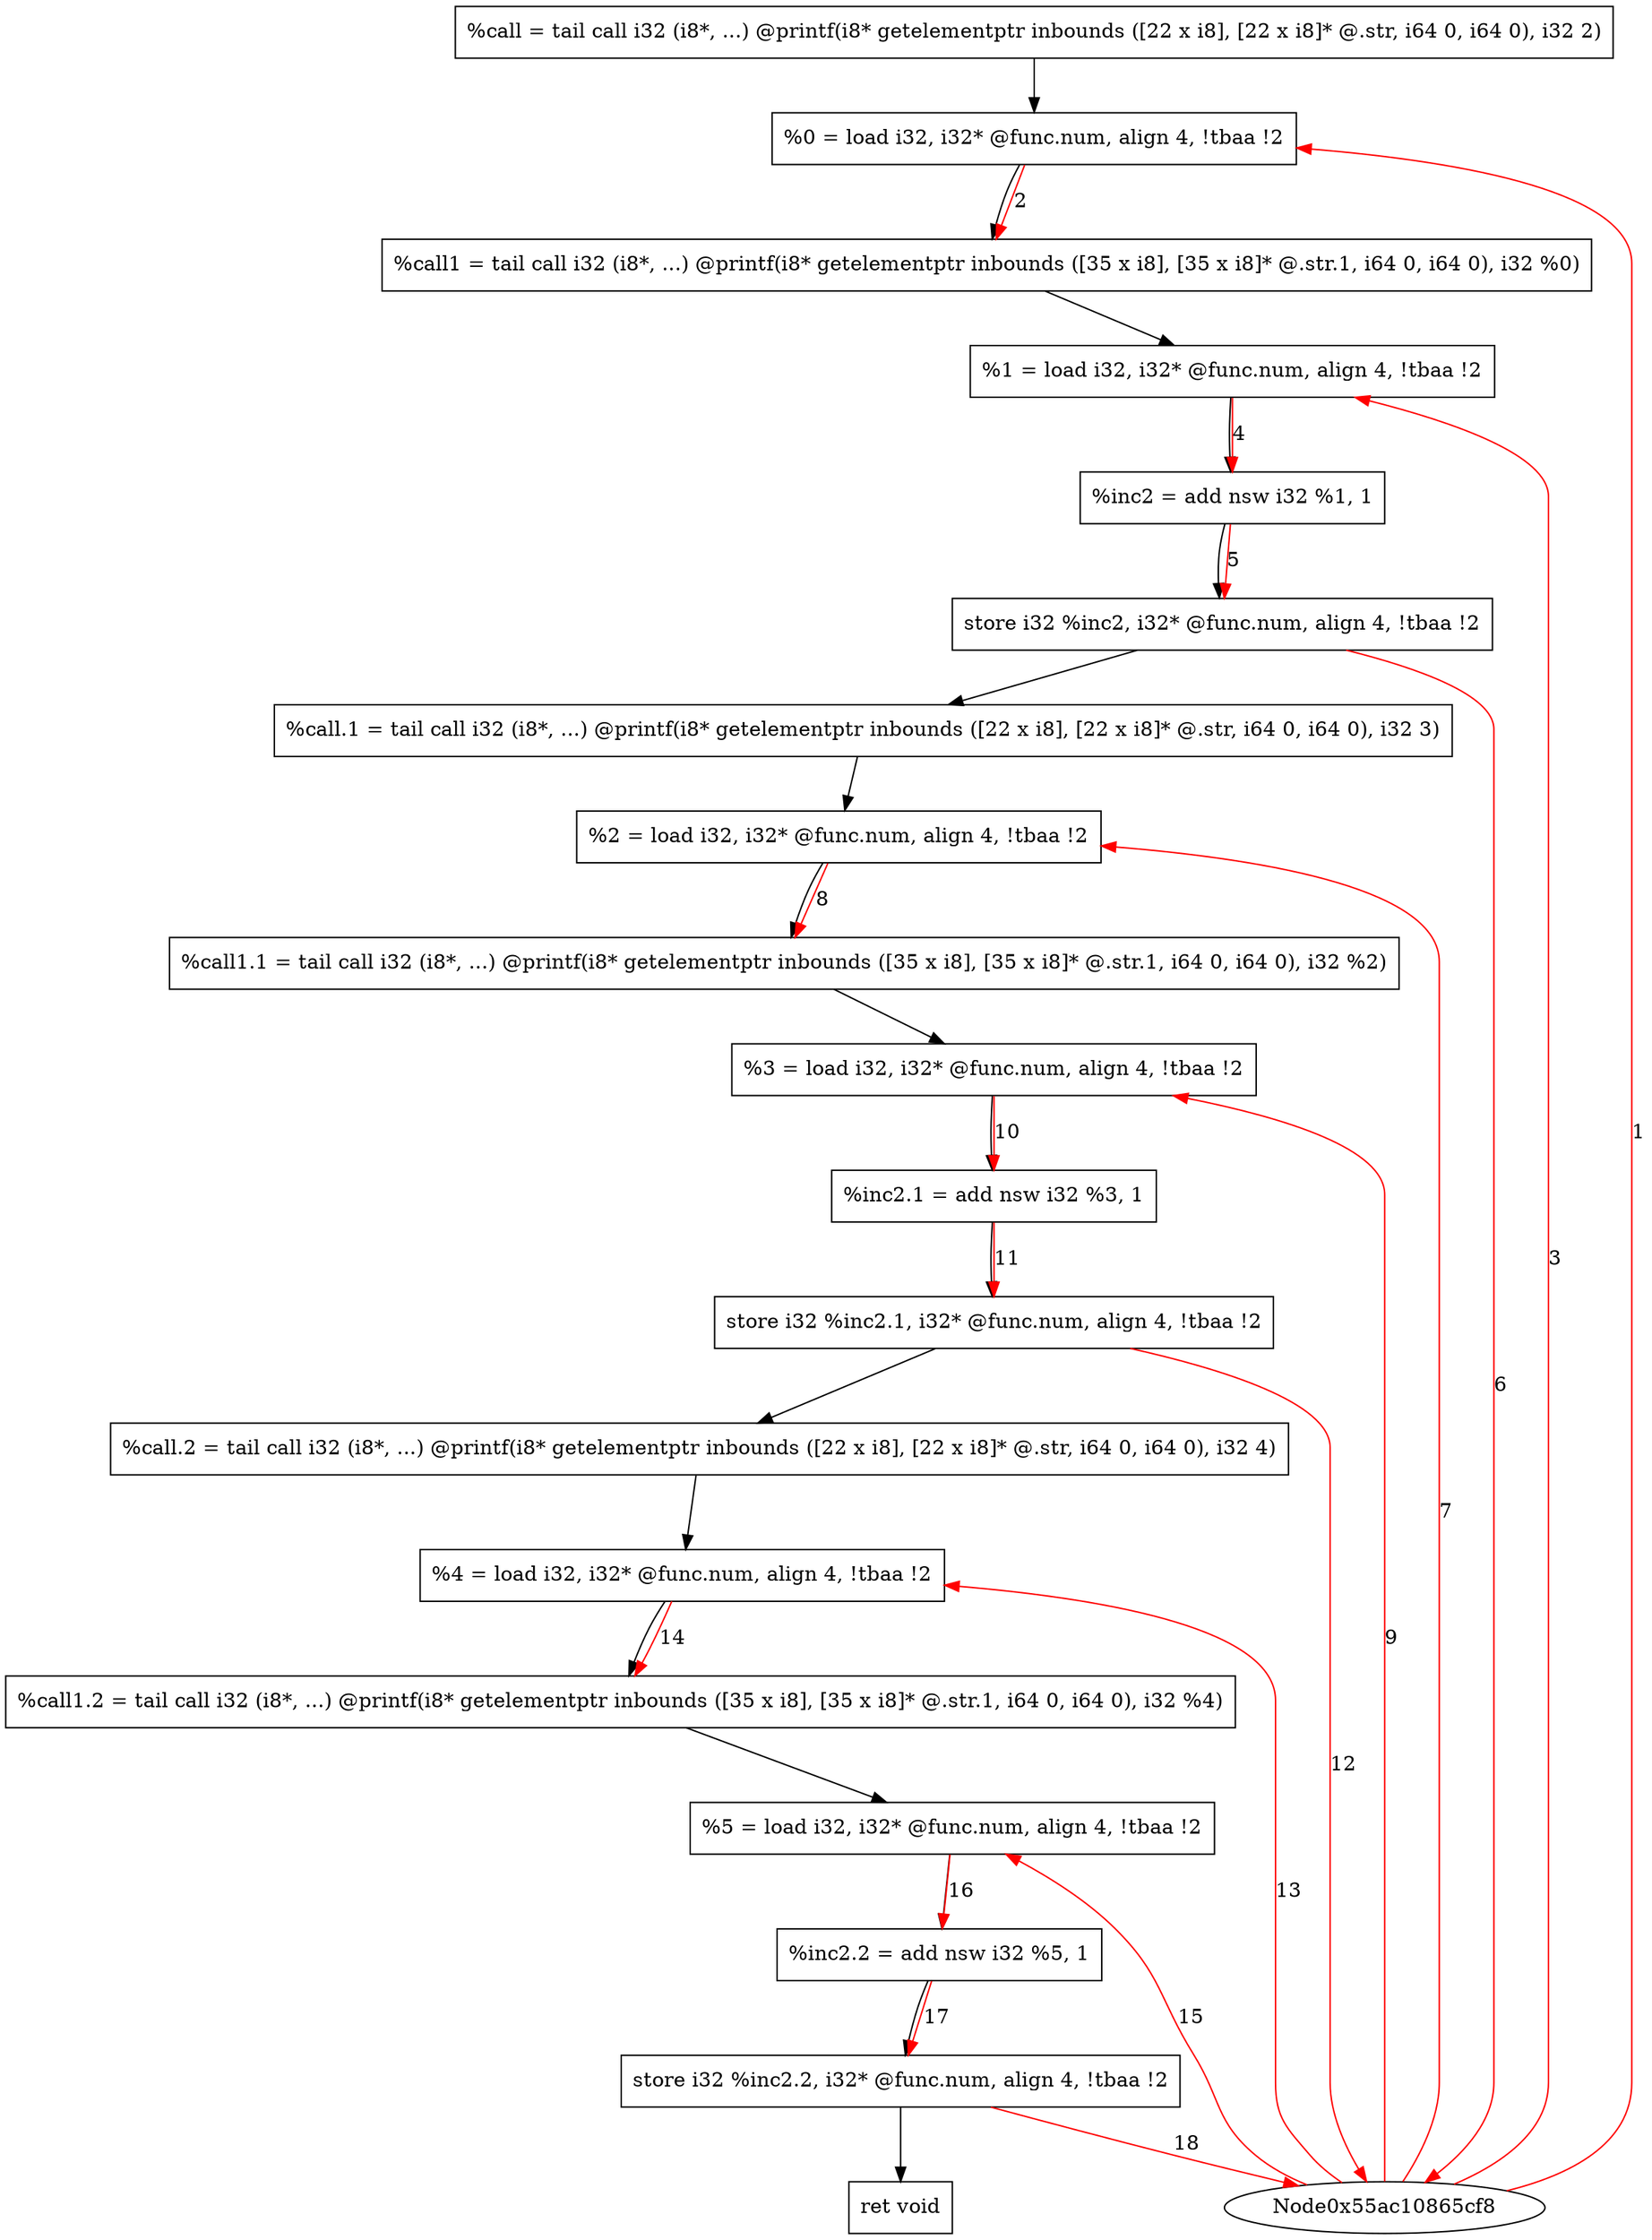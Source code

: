 digraph "CDFG for'func' function" {
	Node0x55ac10866498[shape=record, label="  %call = tail call i32 (i8*, ...) @printf(i8* getelementptr inbounds ([22 x i8], [22 x i8]* @.str, i64 0, i64 0), i32 2)"]
	Node0x55ac10866578[shape=record, label="  %0 = load i32, i32* @func.num, align 4, !tbaa !2"]
	Node0x55ac10867578[shape=record, label="  %call1 = tail call i32 (i8*, ...) @printf(i8* getelementptr inbounds ([35 x i8], [35 x i8]* @.str.1, i64 0, i64 0), i32 %0)"]
	Node0x55ac10867638[shape=record, label="  %1 = load i32, i32* @func.num, align 4, !tbaa !2"]
	Node0x55ac10867ce0[shape=record, label="  %inc2 = add nsw i32 %1, 1"]
	Node0x55ac10867d50[shape=record, label="  store i32 %inc2, i32* @func.num, align 4, !tbaa !2"]
	Node0x55ac10867e38[shape=record, label="  %call.1 = tail call i32 (i8*, ...) @printf(i8* getelementptr inbounds ([22 x i8], [22 x i8]* @.str, i64 0, i64 0), i32 3)"]
	Node0x55ac10867ef8[shape=record, label="  %2 = load i32, i32* @func.num, align 4, !tbaa !2"]
	Node0x55ac10867fb8[shape=record, label="  %call1.1 = tail call i32 (i8*, ...) @printf(i8* getelementptr inbounds ([35 x i8], [35 x i8]* @.str.1, i64 0, i64 0), i32 %2)"]
	Node0x55ac10868078[shape=record, label="  %3 = load i32, i32* @func.num, align 4, !tbaa !2"]
	Node0x55ac108680f0[shape=record, label="  %inc2.1 = add nsw i32 %3, 1"]
	Node0x55ac10868180[shape=record, label="  store i32 %inc2.1, i32* @func.num, align 4, !tbaa !2"]
	Node0x55ac10868268[shape=record, label="  %call.2 = tail call i32 (i8*, ...) @printf(i8* getelementptr inbounds ([22 x i8], [22 x i8]* @.str, i64 0, i64 0), i32 4)"]
	Node0x55ac10868328[shape=record, label="  %4 = load i32, i32* @func.num, align 4, !tbaa !2"]
	Node0x55ac10868428[shape=record, label="  %call1.2 = tail call i32 (i8*, ...) @printf(i8* getelementptr inbounds ([35 x i8], [35 x i8]* @.str.1, i64 0, i64 0), i32 %4)"]
	Node0x55ac108684e8[shape=record, label="  %5 = load i32, i32* @func.num, align 4, !tbaa !2"]
	Node0x55ac10868560[shape=record, label="  %inc2.2 = add nsw i32 %5, 1"]
	Node0x55ac108685f0[shape=record, label="  store i32 %inc2.2, i32* @func.num, align 4, !tbaa !2"]
	Node0x55ac10868640[shape=record, label="  ret void"]
	Node0x55ac10866498 -> Node0x55ac10866578
	Node0x55ac10866578 -> Node0x55ac10867578
	Node0x55ac10867578 -> Node0x55ac10867638
	Node0x55ac10867638 -> Node0x55ac10867ce0
	Node0x55ac10867ce0 -> Node0x55ac10867d50
	Node0x55ac10867d50 -> Node0x55ac10867e38
	Node0x55ac10867e38 -> Node0x55ac10867ef8
	Node0x55ac10867ef8 -> Node0x55ac10867fb8
	Node0x55ac10867fb8 -> Node0x55ac10868078
	Node0x55ac10868078 -> Node0x55ac108680f0
	Node0x55ac108680f0 -> Node0x55ac10868180
	Node0x55ac10868180 -> Node0x55ac10868268
	Node0x55ac10868268 -> Node0x55ac10868328
	Node0x55ac10868328 -> Node0x55ac10868428
	Node0x55ac10868428 -> Node0x55ac108684e8
	Node0x55ac108684e8 -> Node0x55ac10868560
	Node0x55ac10868560 -> Node0x55ac108685f0
	Node0x55ac108685f0 -> Node0x55ac10868640
edge [color=red]
	Node0x55ac10865cf8 -> Node0x55ac10866578[label="1"]
	Node0x55ac10866578 -> Node0x55ac10867578[label="2"]
	Node0x55ac10865cf8 -> Node0x55ac10867638[label="3"]
	Node0x55ac10867638 -> Node0x55ac10867ce0[label="4"]
	Node0x55ac10867ce0 -> Node0x55ac10867d50[label="5"]
	Node0x55ac10867d50 -> Node0x55ac10865cf8[label="6"]
	Node0x55ac10865cf8 -> Node0x55ac10867ef8[label="7"]
	Node0x55ac10867ef8 -> Node0x55ac10867fb8[label="8"]
	Node0x55ac10865cf8 -> Node0x55ac10868078[label="9"]
	Node0x55ac10868078 -> Node0x55ac108680f0[label="10"]
	Node0x55ac108680f0 -> Node0x55ac10868180[label="11"]
	Node0x55ac10868180 -> Node0x55ac10865cf8[label="12"]
	Node0x55ac10865cf8 -> Node0x55ac10868328[label="13"]
	Node0x55ac10868328 -> Node0x55ac10868428[label="14"]
	Node0x55ac10865cf8 -> Node0x55ac108684e8[label="15"]
	Node0x55ac108684e8 -> Node0x55ac10868560[label="16"]
	Node0x55ac10868560 -> Node0x55ac108685f0[label="17"]
	Node0x55ac108685f0 -> Node0x55ac10865cf8[label="18"]
}
